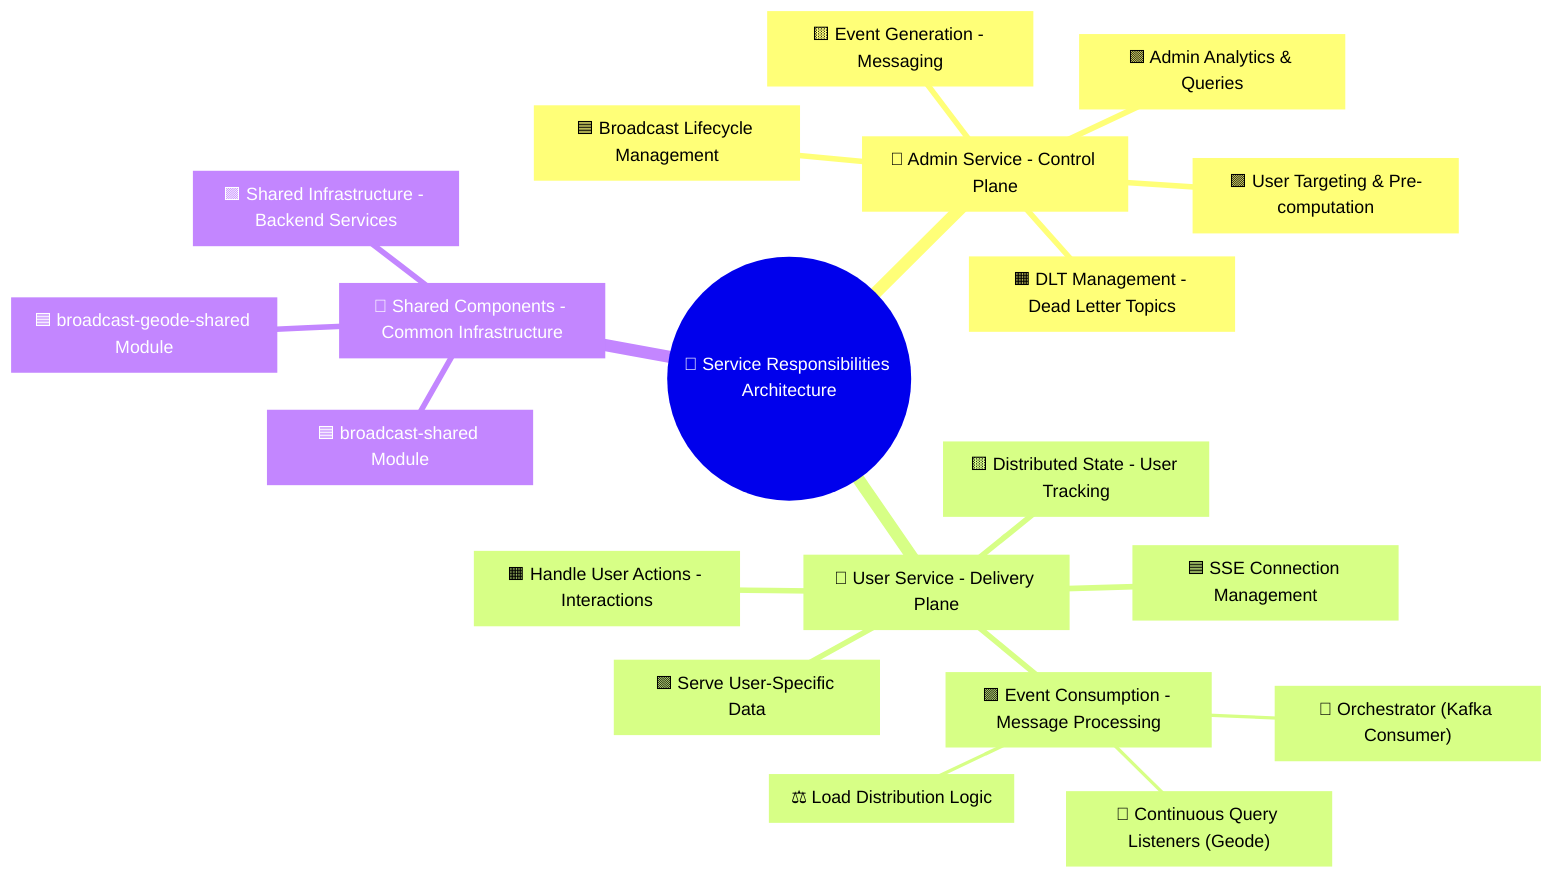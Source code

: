 mindmap
  root((🎯 Service Responsibilities Architecture))
    AdminService[🔧 Admin Service - Control Plane]
      BroadcastLifecycle[🟦 Broadcast Lifecycle Management]
      UserTargeting[🟪 User Targeting & Pre-computation]
      EventGeneration[🟨 Event Generation - Messaging]
      DLTManagement[🟧 DLT Management - Dead Letter Topics]
      AdminAnalytics[🟩 Admin Analytics & Queries]
    
    UserService[🚀 User Service - Delivery Plane]
      SSEConnection[🟦 SSE Connection Management]
      EventConsumption[🟪 Event Consumption - Message Processing]
        Orchestrator["👑 Orchestrator (Kafka Consumer)"]
        CqListeners["👷 Continuous Query Listeners (Geode)"]
        LoadDistribution[⚖️ Load Distribution Logic]
      DistributedState[🟨 Distributed State - User Tracking]
      UserActions[🟧 Handle User Actions - Interactions]
      UserSpecificData[🟩 Serve User-Specific Data]
    
    SharedComponents[🔗 Shared Components - Common Infrastructure]
      BroadcastSharedModule[🟦 broadcast-shared Module]
      BroadcastGeodeSharedModule[🟦 broadcast-geode-shared Module]
      SharedInfrastructure[🟪 Shared Infrastructure - Backend Services]